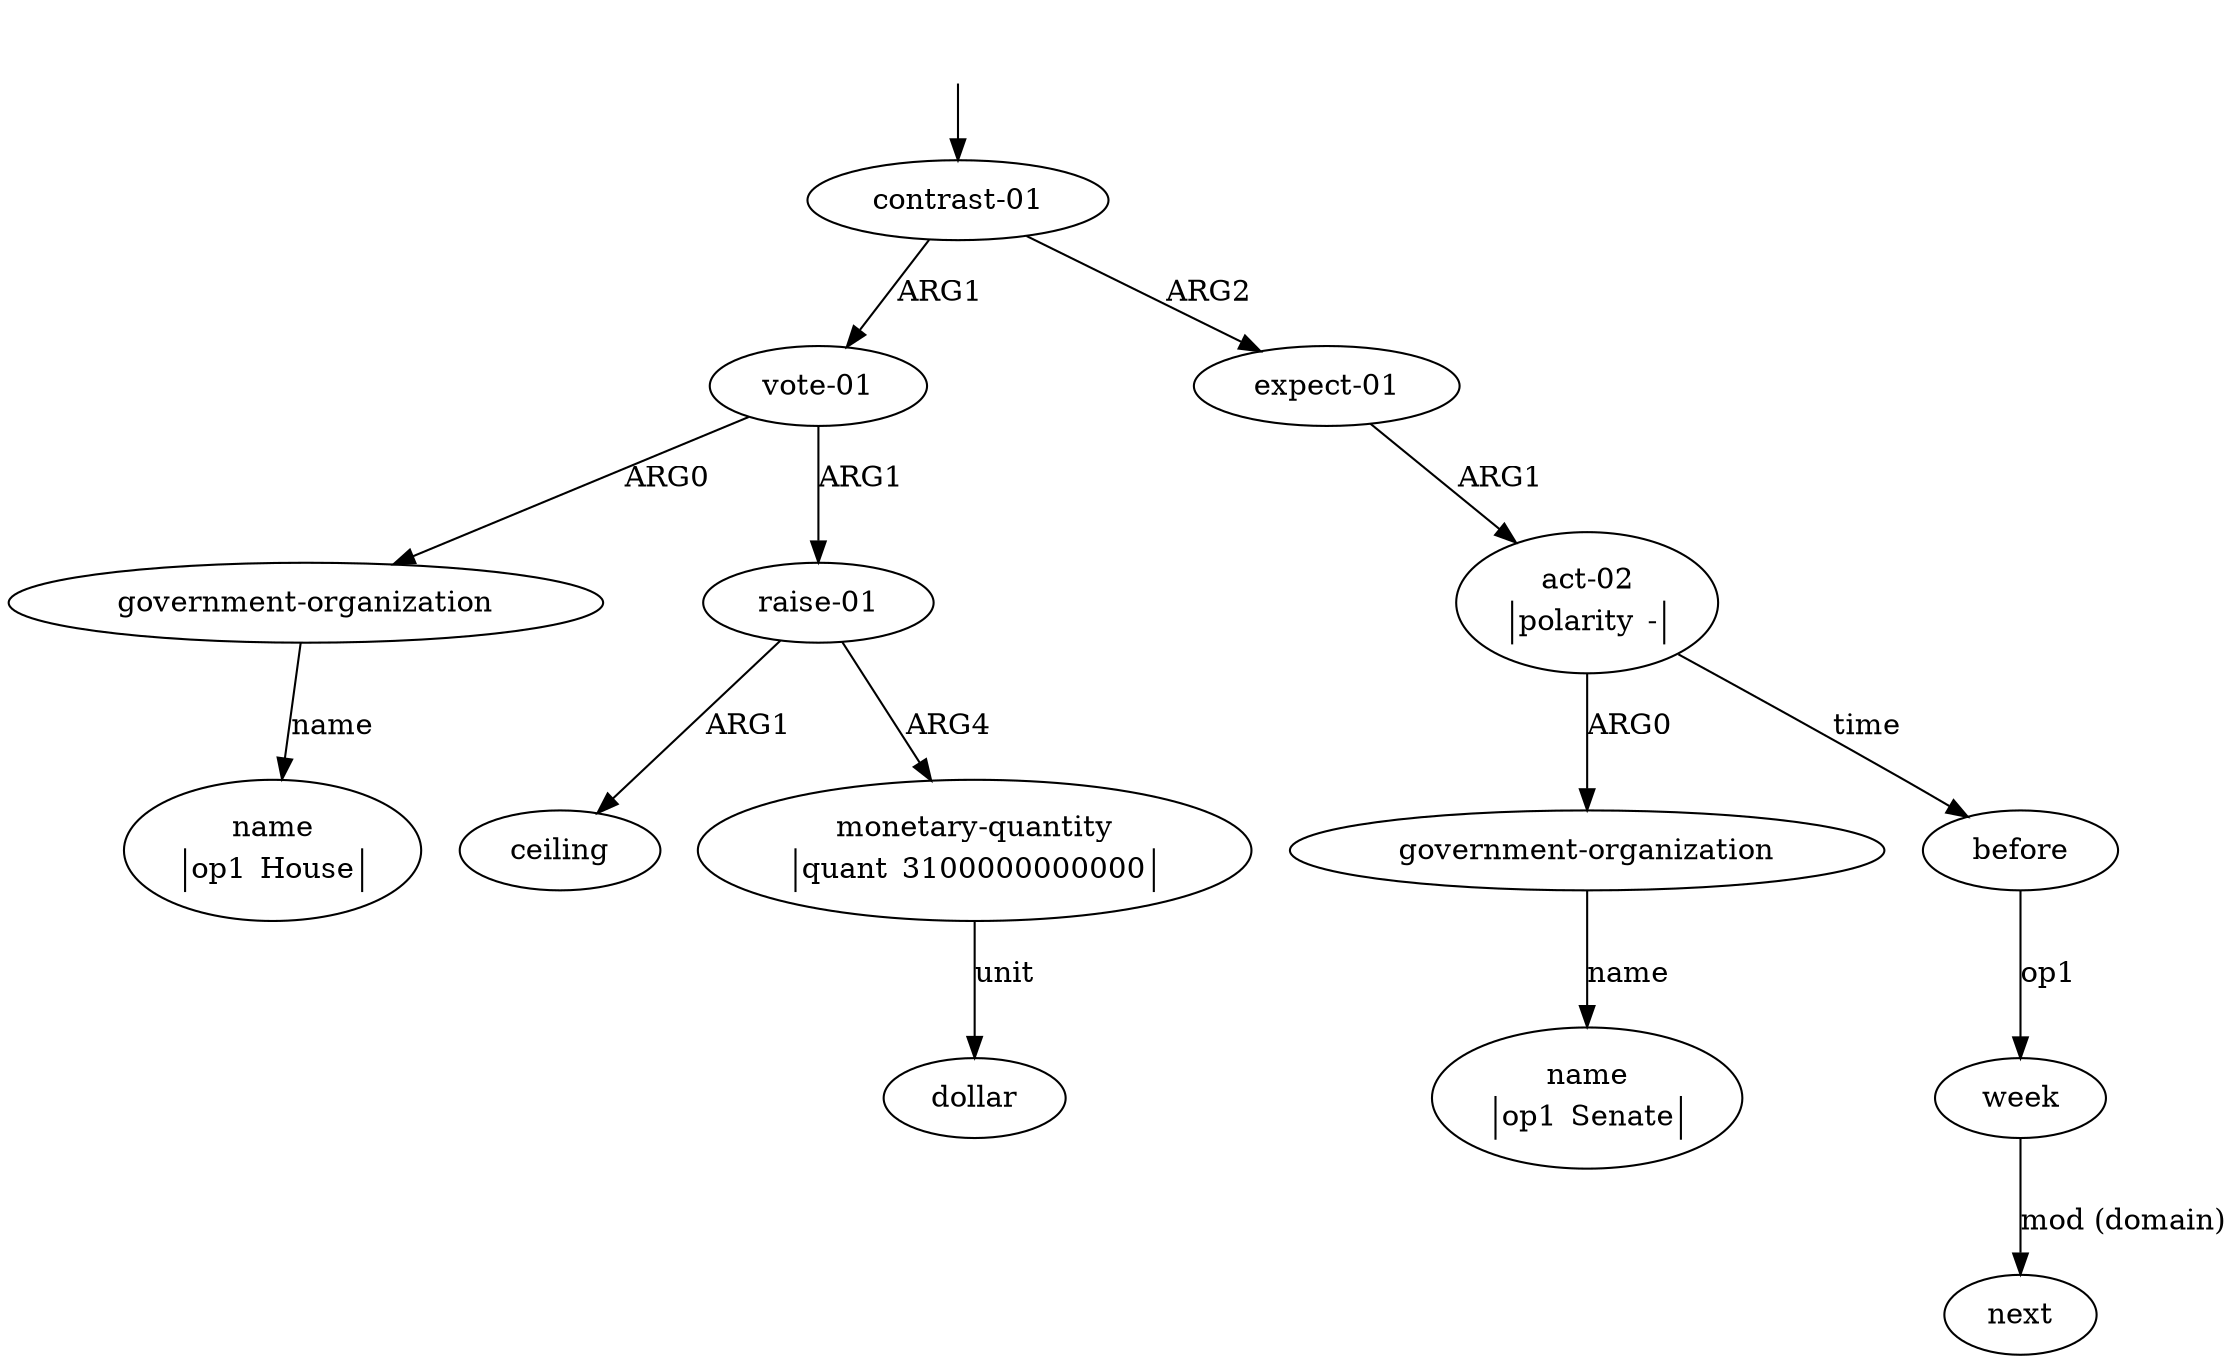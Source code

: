 digraph "20008005" {
  top [ style=invis ];
  top -> 0;
  0 [ label=<<table align="center" border="0" cellspacing="0"><tr><td colspan="2">contrast-01</td></tr></table>> ];
  1 [ label=<<table align="center" border="0" cellspacing="0"><tr><td colspan="2">vote-01</td></tr></table>> ];
  2 [ label=<<table align="center" border="0" cellspacing="0"><tr><td colspan="2">government-organization</td></tr></table>> ];
  3 [ label=<<table align="center" border="0" cellspacing="0"><tr><td colspan="2">name</td></tr><tr><td sides="l" border="1" align="left">op1</td><td sides="r" border="1" align="left">House</td></tr></table>> ];
  4 [ label=<<table align="center" border="0" cellspacing="0"><tr><td colspan="2">raise-01</td></tr></table>> ];
  5 [ label=<<table align="center" border="0" cellspacing="0"><tr><td colspan="2">ceiling</td></tr></table>> ];
  6 [ label=<<table align="center" border="0" cellspacing="0"><tr><td colspan="2">monetary-quantity</td></tr><tr><td sides="l" border="1" align="left">quant</td><td sides="r" border="1" align="left">3100000000000</td></tr></table>> ];
  7 [ label=<<table align="center" border="0" cellspacing="0"><tr><td colspan="2">dollar</td></tr></table>> ];
  8 [ label=<<table align="center" border="0" cellspacing="0"><tr><td colspan="2">expect-01</td></tr></table>> ];
  9 [ label=<<table align="center" border="0" cellspacing="0"><tr><td colspan="2">act-02</td></tr><tr><td sides="l" border="1" align="left">polarity</td><td sides="r" border="1" align="left">-</td></tr></table>> ];
  10 [ label=<<table align="center" border="0" cellspacing="0"><tr><td colspan="2">government-organization</td></tr></table>> ];
  11 [ label=<<table align="center" border="0" cellspacing="0"><tr><td colspan="2">name</td></tr><tr><td sides="l" border="1" align="left">op1</td><td sides="r" border="1" align="left">Senate</td></tr></table>> ];
  12 [ label=<<table align="center" border="0" cellspacing="0"><tr><td colspan="2">before</td></tr></table>> ];
  13 [ label=<<table align="center" border="0" cellspacing="0"><tr><td colspan="2">week</td></tr></table>> ];
  14 [ label=<<table align="center" border="0" cellspacing="0"><tr><td colspan="2">next</td></tr></table>> ];
  9 -> 10 [ label="ARG0" ];
  0 -> 8 [ label="ARG2" ];
  9 -> 12 [ label="time" ];
  10 -> 11 [ label="name" ];
  6 -> 7 [ label="unit" ];
  13 -> 14 [ label="mod (domain)" ];
  8 -> 9 [ label="ARG1" ];
  12 -> 13 [ label="op1" ];
  1 -> 2 [ label="ARG0" ];
  4 -> 5 [ label="ARG1" ];
  4 -> 6 [ label="ARG4" ];
  0 -> 1 [ label="ARG1" ];
  1 -> 4 [ label="ARG1" ];
  2 -> 3 [ label="name" ];
}

